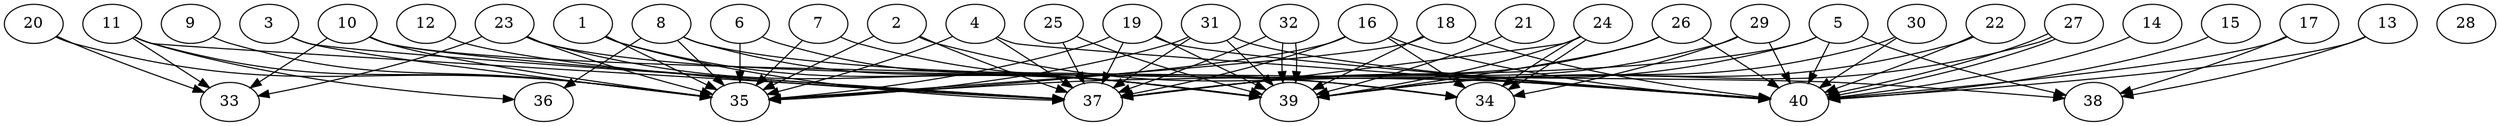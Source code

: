 // DAG automatically generated by daggen at Thu Oct  3 14:06:49 2019
// ./daggen --dot -n 40 --ccr 0.5 --fat 0.9 --regular 0.7 --density 0.6 --mindata 5242880 --maxdata 52428800 
digraph G {
  1 [size="17217536", alpha="0.14", expect_size="8608768"] 
  1 -> 35 [size ="8608768"]
  1 -> 37 [size ="8608768"]
  1 -> 39 [size ="8608768"]
  2 [size="48760832", alpha="0.13", expect_size="24380416"] 
  2 -> 35 [size ="24380416"]
  2 -> 37 [size ="24380416"]
  2 -> 40 [size ="24380416"]
  3 [size="64770048", alpha="0.04", expect_size="32385024"] 
  3 -> 35 [size ="32385024"]
  3 -> 37 [size ="32385024"]
  4 [size="69615616", alpha="0.01", expect_size="34807808"] 
  4 -> 35 [size ="34807808"]
  4 -> 37 [size ="34807808"]
  4 -> 40 [size ="34807808"]
  5 [size="12122112", alpha="0.08", expect_size="6061056"] 
  5 -> 35 [size ="6061056"]
  5 -> 37 [size ="6061056"]
  5 -> 38 [size ="6061056"]
  5 -> 40 [size ="6061056"]
  6 [size="72288256", alpha="0.03", expect_size="36144128"] 
  6 -> 35 [size ="36144128"]
  6 -> 39 [size ="36144128"]
  7 [size="79761408", alpha="0.10", expect_size="39880704"] 
  7 -> 34 [size ="39880704"]
  7 -> 35 [size ="39880704"]
  8 [size="98705408", alpha="0.06", expect_size="49352704"] 
  8 -> 35 [size ="49352704"]
  8 -> 36 [size ="49352704"]
  8 -> 39 [size ="49352704"]
  8 -> 40 [size ="49352704"]
  9 [size="26357760", alpha="0.07", expect_size="13178880"] 
  9 -> 35 [size ="13178880"]
  10 [size="66396160", alpha="0.04", expect_size="33198080"] 
  10 -> 33 [size ="33198080"]
  10 -> 35 [size ="33198080"]
  10 -> 37 [size ="33198080"]
  10 -> 38 [size ="33198080"]
  11 [size="31717376", alpha="0.06", expect_size="15858688"] 
  11 -> 33 [size ="15858688"]
  11 -> 35 [size ="15858688"]
  11 -> 36 [size ="15858688"]
  11 -> 37 [size ="15858688"]
  12 [size="98060288", alpha="0.15", expect_size="49030144"] 
  12 -> 37 [size ="49030144"]
  13 [size="65218560", alpha="0.09", expect_size="32609280"] 
  13 -> 38 [size ="32609280"]
  13 -> 40 [size ="32609280"]
  14 [size="85565440", alpha="0.06", expect_size="42782720"] 
  14 -> 40 [size ="42782720"]
  15 [size="92155904", alpha="0.15", expect_size="46077952"] 
  15 -> 40 [size ="46077952"]
  16 [size="34856960", alpha="0.07", expect_size="17428480"] 
  16 -> 34 [size ="17428480"]
  16 -> 35 [size ="17428480"]
  16 -> 37 [size ="17428480"]
  16 -> 40 [size ="17428480"]
  17 [size="48572416", alpha="0.14", expect_size="24286208"] 
  17 -> 38 [size ="24286208"]
  17 -> 40 [size ="24286208"]
  18 [size="94679040", alpha="0.04", expect_size="47339520"] 
  18 -> 35 [size ="47339520"]
  18 -> 39 [size ="47339520"]
  18 -> 40 [size ="47339520"]
  19 [size="29130752", alpha="0.12", expect_size="14565376"] 
  19 -> 35 [size ="14565376"]
  19 -> 37 [size ="14565376"]
  19 -> 39 [size ="14565376"]
  19 -> 40 [size ="14565376"]
  20 [size="63739904", alpha="0.14", expect_size="31869952"] 
  20 -> 33 [size ="31869952"]
  20 -> 35 [size ="31869952"]
  21 [size="81041408", alpha="0.18", expect_size="40520704"] 
  21 -> 39 [size ="40520704"]
  22 [size="14116864", alpha="0.10", expect_size="7058432"] 
  22 -> 39 [size ="7058432"]
  22 -> 40 [size ="7058432"]
  23 [size="85641216", alpha="0.13", expect_size="42820608"] 
  23 -> 33 [size ="42820608"]
  23 -> 34 [size ="42820608"]
  23 -> 35 [size ="42820608"]
  23 -> 39 [size ="42820608"]
  24 [size="36034560", alpha="0.09", expect_size="18017280"] 
  24 -> 34 [size ="18017280"]
  24 -> 34 [size ="18017280"]
  24 -> 37 [size ="18017280"]
  24 -> 39 [size ="18017280"]
  25 [size="65533952", alpha="0.06", expect_size="32766976"] 
  25 -> 37 [size ="32766976"]
  25 -> 39 [size ="32766976"]
  26 [size="41719808", alpha="0.15", expect_size="20859904"] 
  26 -> 37 [size ="20859904"]
  26 -> 39 [size ="20859904"]
  26 -> 40 [size ="20859904"]
  27 [size="74166272", alpha="0.19", expect_size="37083136"] 
  27 -> 39 [size ="37083136"]
  27 -> 40 [size ="37083136"]
  27 -> 40 [size ="37083136"]
  28 [size="47998976", alpha="0.02", expect_size="23999488"] 
  29 [size="68474880", alpha="0.08", expect_size="34237440"] 
  29 -> 34 [size ="34237440"]
  29 -> 37 [size ="34237440"]
  29 -> 40 [size ="34237440"]
  30 [size="29433856", alpha="0.06", expect_size="14716928"] 
  30 -> 39 [size ="14716928"]
  30 -> 40 [size ="14716928"]
  31 [size="96137216", alpha="0.09", expect_size="48068608"] 
  31 -> 35 [size ="48068608"]
  31 -> 37 [size ="48068608"]
  31 -> 39 [size ="48068608"]
  31 -> 40 [size ="48068608"]
  32 [size="86575104", alpha="0.10", expect_size="43287552"] 
  32 -> 37 [size ="43287552"]
  32 -> 39 [size ="43287552"]
  32 -> 39 [size ="43287552"]
  33 [size="39026688", alpha="0.03", expect_size="19513344"] 
  34 [size="102146048", alpha="0.11", expect_size="51073024"] 
  35 [size="51951616", alpha="0.17", expect_size="25975808"] 
  36 [size="78823424", alpha="0.08", expect_size="39411712"] 
  37 [size="55820288", alpha="0.07", expect_size="27910144"] 
  38 [size="52217856", alpha="0.04", expect_size="26108928"] 
  39 [size="61868032", alpha="0.05", expect_size="30934016"] 
  40 [size="100644864", alpha="0.17", expect_size="50322432"] 
}
